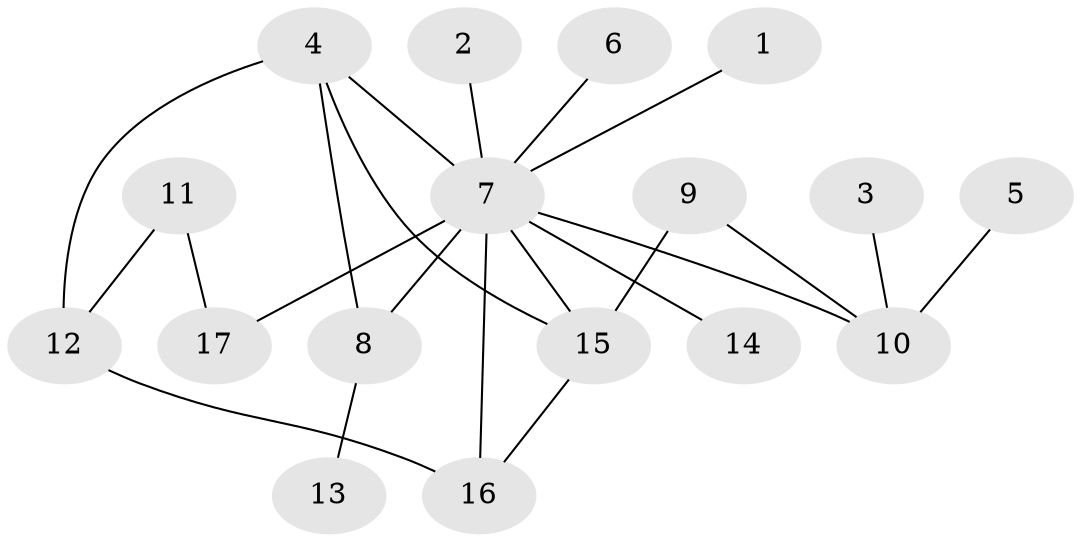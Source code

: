 // original degree distribution, {24: 0.019230769230769232, 4: 0.057692307692307696, 3: 0.1346153846153846, 7: 0.019230769230769232, 1: 0.5, 6: 0.038461538461538464, 8: 0.019230769230769232, 5: 0.038461538461538464, 2: 0.17307692307692307}
// Generated by graph-tools (version 1.1) at 2025/36/03/04/25 23:36:40]
// undirected, 17 vertices, 22 edges
graph export_dot {
  node [color=gray90,style=filled];
  1;
  2;
  3;
  4;
  5;
  6;
  7;
  8;
  9;
  10;
  11;
  12;
  13;
  14;
  15;
  16;
  17;
  1 -- 7 [weight=1.0];
  2 -- 7 [weight=1.0];
  3 -- 10 [weight=1.0];
  4 -- 7 [weight=2.0];
  4 -- 8 [weight=1.0];
  4 -- 12 [weight=1.0];
  4 -- 15 [weight=1.0];
  5 -- 10 [weight=1.0];
  6 -- 7 [weight=1.0];
  7 -- 8 [weight=1.0];
  7 -- 10 [weight=1.0];
  7 -- 14 [weight=1.0];
  7 -- 15 [weight=2.0];
  7 -- 16 [weight=4.0];
  7 -- 17 [weight=1.0];
  8 -- 13 [weight=1.0];
  9 -- 10 [weight=1.0];
  9 -- 15 [weight=1.0];
  11 -- 12 [weight=1.0];
  11 -- 17 [weight=1.0];
  12 -- 16 [weight=1.0];
  15 -- 16 [weight=1.0];
}

